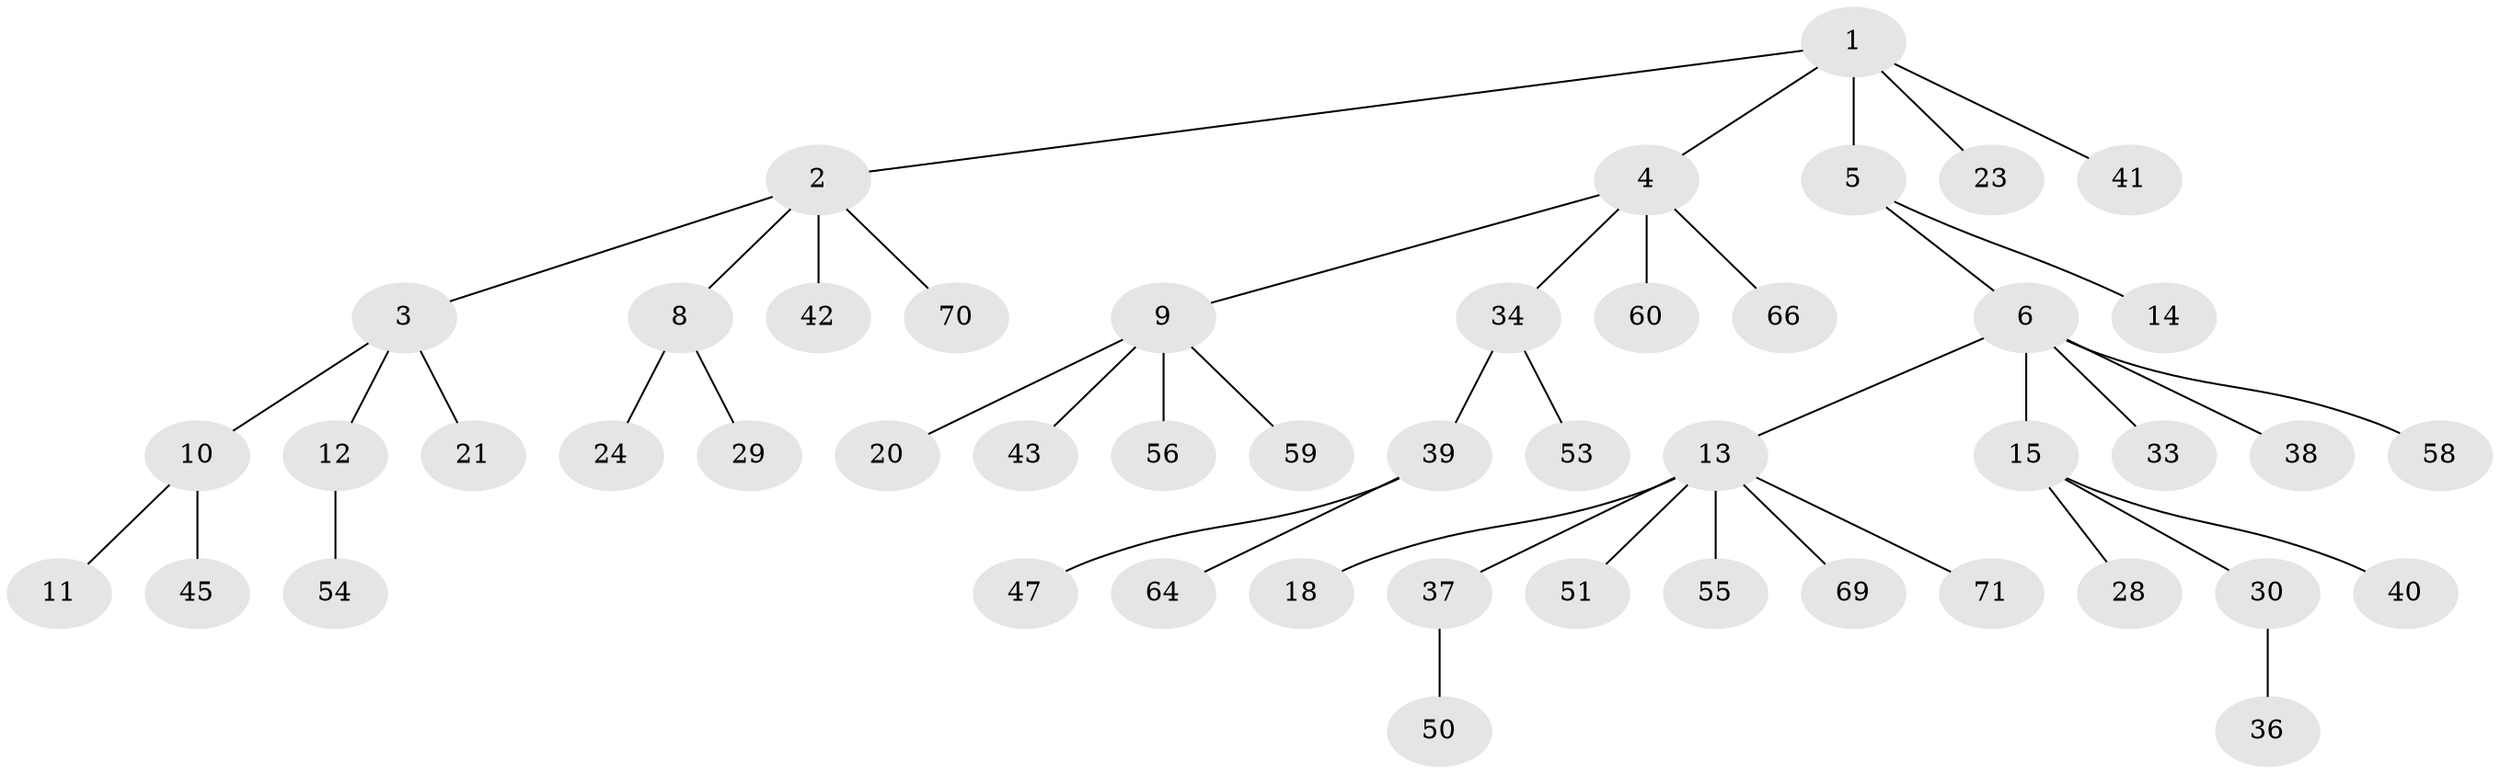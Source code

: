 // original degree distribution, {6: 0.04225352112676056, 5: 0.04225352112676056, 4: 0.07042253521126761, 3: 0.09859154929577464, 2: 0.18309859154929578, 1: 0.5633802816901409}
// Generated by graph-tools (version 1.1) at 2025/11/02/27/25 16:11:27]
// undirected, 48 vertices, 47 edges
graph export_dot {
graph [start="1"]
  node [color=gray90,style=filled];
  1 [super="+49"];
  2 [super="+16"];
  3 [super="+46"];
  4 [super="+7"];
  5 [super="+17"];
  6 [super="+26"];
  8 [super="+22"];
  9 [super="+19"];
  10 [super="+61"];
  11 [super="+44"];
  12 [super="+27"];
  13 [super="+35"];
  14;
  15 [super="+25"];
  18 [super="+48"];
  20;
  21;
  23 [super="+63"];
  24 [super="+32"];
  28;
  29 [super="+67"];
  30 [super="+31"];
  33;
  34 [super="+57"];
  36 [super="+52"];
  37;
  38;
  39 [super="+65"];
  40;
  41 [super="+62"];
  42 [super="+68"];
  43;
  45;
  47;
  50;
  51;
  53;
  54;
  55;
  56;
  58;
  59;
  60;
  64;
  66;
  69;
  70;
  71;
  1 -- 2;
  1 -- 4;
  1 -- 5;
  1 -- 23;
  1 -- 41;
  2 -- 3;
  2 -- 8;
  2 -- 70;
  2 -- 42;
  3 -- 10;
  3 -- 12;
  3 -- 21;
  4 -- 34;
  4 -- 60;
  4 -- 9;
  4 -- 66;
  5 -- 6;
  5 -- 14;
  6 -- 13;
  6 -- 15;
  6 -- 33;
  6 -- 38;
  6 -- 58;
  8 -- 24;
  8 -- 29;
  9 -- 20;
  9 -- 56;
  9 -- 59;
  9 -- 43;
  10 -- 11;
  10 -- 45;
  12 -- 54;
  13 -- 18;
  13 -- 37;
  13 -- 55;
  13 -- 71;
  13 -- 51;
  13 -- 69;
  15 -- 28;
  15 -- 40;
  15 -- 30;
  30 -- 36;
  34 -- 39;
  34 -- 53;
  37 -- 50;
  39 -- 47;
  39 -- 64;
}
